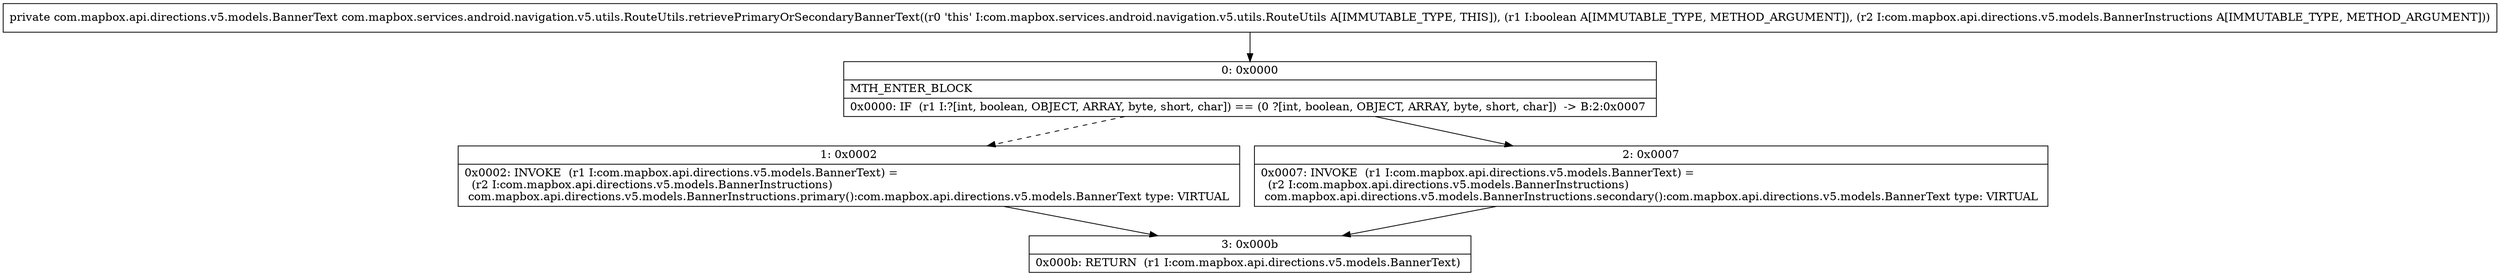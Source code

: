 digraph "CFG forcom.mapbox.services.android.navigation.v5.utils.RouteUtils.retrievePrimaryOrSecondaryBannerText(ZLcom\/mapbox\/api\/directions\/v5\/models\/BannerInstructions;)Lcom\/mapbox\/api\/directions\/v5\/models\/BannerText;" {
Node_0 [shape=record,label="{0\:\ 0x0000|MTH_ENTER_BLOCK\l|0x0000: IF  (r1 I:?[int, boolean, OBJECT, ARRAY, byte, short, char]) == (0 ?[int, boolean, OBJECT, ARRAY, byte, short, char])  \-\> B:2:0x0007 \l}"];
Node_1 [shape=record,label="{1\:\ 0x0002|0x0002: INVOKE  (r1 I:com.mapbox.api.directions.v5.models.BannerText) = \l  (r2 I:com.mapbox.api.directions.v5.models.BannerInstructions)\l com.mapbox.api.directions.v5.models.BannerInstructions.primary():com.mapbox.api.directions.v5.models.BannerText type: VIRTUAL \l}"];
Node_2 [shape=record,label="{2\:\ 0x0007|0x0007: INVOKE  (r1 I:com.mapbox.api.directions.v5.models.BannerText) = \l  (r2 I:com.mapbox.api.directions.v5.models.BannerInstructions)\l com.mapbox.api.directions.v5.models.BannerInstructions.secondary():com.mapbox.api.directions.v5.models.BannerText type: VIRTUAL \l}"];
Node_3 [shape=record,label="{3\:\ 0x000b|0x000b: RETURN  (r1 I:com.mapbox.api.directions.v5.models.BannerText) \l}"];
MethodNode[shape=record,label="{private com.mapbox.api.directions.v5.models.BannerText com.mapbox.services.android.navigation.v5.utils.RouteUtils.retrievePrimaryOrSecondaryBannerText((r0 'this' I:com.mapbox.services.android.navigation.v5.utils.RouteUtils A[IMMUTABLE_TYPE, THIS]), (r1 I:boolean A[IMMUTABLE_TYPE, METHOD_ARGUMENT]), (r2 I:com.mapbox.api.directions.v5.models.BannerInstructions A[IMMUTABLE_TYPE, METHOD_ARGUMENT])) }"];
MethodNode -> Node_0;
Node_0 -> Node_1[style=dashed];
Node_0 -> Node_2;
Node_1 -> Node_3;
Node_2 -> Node_3;
}

